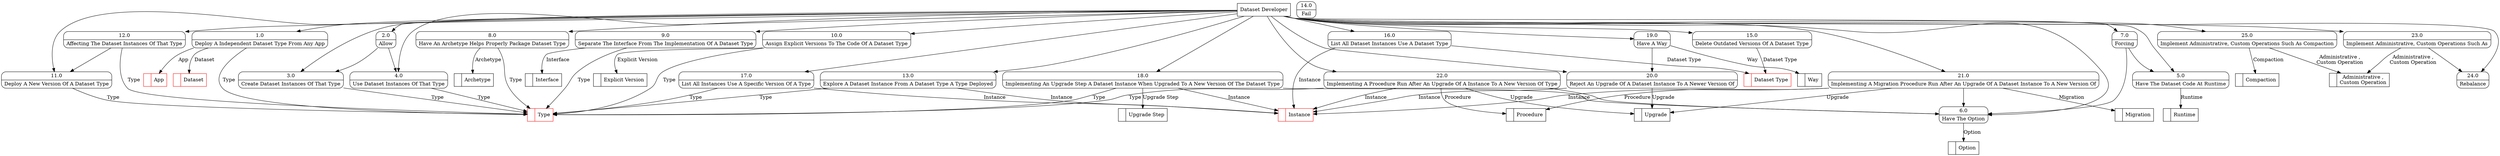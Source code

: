 digraph dfd2{ 
node[shape=record]
200 [label="<f0>  |<f1> App " color=red];
201 [label="<f0>  |<f1> Type " color=red];
202 [label="<f0>  |<f1> Option " ];
203 [label="<f0>  |<f1> Runtime " ];
204 [label="<f0>  |<f1> Dataset Type " color=red];
205 [label="<f0>  |<f1> Archetype " ];
206 [label="<f0>  |<f1> Interface " ];
207 [label="<f0>  |<f1> Explicit Version " ];
208 [label="<f0>  |<f1> Instance " color=red];
209 [label="<f0>  |<f1> Upgrade Step " ];
210 [label="<f0>  |<f1> Upgrade " ];
211 [label="<f0>  |<f1> Way " ];
212 [label="<f0>  |<f1> Procedure " ];
213 [label="<f0>  |<f1> Compaction " ];
214 [label="<f0>  |<f1> Administrative ,\nCustom Operation " ];
215 [label="<f0>  |<f1> Dataset " color=red];
216 [label="<f0>  |<f1> Migration " ];
217 [label="Dataset Developer" shape=box];
218 [label="{<f0> 1.0|<f1> Deploy A Independent Dataset Type From Any App }" shape=Mrecord];
219 [label="{<f0> 2.0|<f1> Allow }" shape=Mrecord];
220 [label="{<f0> 3.0|<f1> Create Dataset Instances Of That Type }" shape=Mrecord];
221 [label="{<f0> 4.0|<f1> Use Dataset Instances Of That Type }" shape=Mrecord];
222 [label="{<f0> 5.0|<f1> Have The Dataset Code At Runtime }" shape=Mrecord];
223 [label="{<f0> 6.0|<f1> Have The Option }" shape=Mrecord];
224 [label="{<f0> 7.0|<f1> Forcing }" shape=Mrecord];
225 [label="{<f0> 8.0|<f1> Have An Archetype Helps Properly Package Dataset Type }" shape=Mrecord];
226 [label="{<f0> 9.0|<f1> Separate The Interface From The Implementation Of A Dataset Type }" shape=Mrecord];
227 [label="{<f0> 10.0|<f1> Assign Explicit Versions To The Code Of A Dataset Type }" shape=Mrecord];
228 [label="{<f0> 11.0|<f1> Deploy A New Version Of A Dataset Type }" shape=Mrecord];
229 [label="{<f0> 12.0|<f1> Affecting The Dataset Instances Of That Type }" shape=Mrecord];
230 [label="{<f0> 13.0|<f1> Explore A Dataset Instance From A Dataset Type A Type Deployed }" shape=Mrecord];
231 [label="{<f0> 14.0|<f1> Fail }" shape=Mrecord];
232 [label="{<f0> 15.0|<f1> Delete Outdated Versions Of A Dataset Type }" shape=Mrecord];
233 [label="{<f0> 16.0|<f1> List All Dataset Instances Use A Dataset Type }" shape=Mrecord];
234 [label="{<f0> 17.0|<f1> List All Instances Use A Specific Version Of A Type }" shape=Mrecord];
235 [label="{<f0> 18.0|<f1> Implementing An Upgrade Step A Dataset Instance When Upgraded To A New Version Of The Dataset Type }" shape=Mrecord];
236 [label="{<f0> 19.0|<f1> Have A Way }" shape=Mrecord];
237 [label="{<f0> 20.0|<f1> Reject An Upgrade Of A Dataset Instance To A Newer Version Of }" shape=Mrecord];
238 [label="{<f0> 21.0|<f1> Implementing A Migration Procedure Run After An Upgrade Of A Dataset Instance To A New Version Of }" shape=Mrecord];
239 [label="{<f0> 22.0|<f1> Implementing A Procedure Run After An Upgrade Of A Instance To A New Version Of Type }" shape=Mrecord];
240 [label="{<f0> 23.0|<f1> Implement Administrative, Custom Operations Such As }" shape=Mrecord];
241 [label="{<f0> 24.0|<f1> Rebalance }" shape=Mrecord];
242 [label="{<f0> 25.0|<f1> Implement Administrative, Custom Operations Such As Compaction }" shape=Mrecord];
217 -> 218
217 -> 219
217 -> 220
217 -> 221
217 -> 222
217 -> 223
217 -> 224
217 -> 225
217 -> 226
217 -> 227
217 -> 228
217 -> 229
217 -> 230
217 -> 232
217 -> 233
217 -> 234
217 -> 235
217 -> 236
217 -> 237
217 -> 238
217 -> 239
217 -> 240
217 -> 241
217 -> 242
218 -> 200 [label="App"]
218 -> 201 [label="Type"]
219 -> 220
219 -> 221
220 -> 201 [label="Type"]
221 -> 201 [label="Type"]
222 -> 203 [label="Runtime"]
223 -> 202 [label="Option"]
224 -> 222
224 -> 223
225 -> 205 [label="Archetype"]
225 -> 201 [label="Type"]
226 -> 206 [label="Interface"]
226 -> 201 [label="Type"]
227 -> 207 [label="Explicit Version"]
227 -> 201 [label="Type"]
228 -> 201 [label="Type"]
229 -> 228
229 -> 201 [label="Type"]
230 -> 208 [label="Instance"]
230 -> 201 [label="Type"]
232 -> 204 [label="Dataset Type"]
233 -> 204 [label="Dataset Type"]
233 -> 208 [label="Instance"]
234 -> 208 [label="Instance"]
234 -> 201 [label="Type"]
235 -> 223
235 -> 209 [label="Upgrade Step"]
235 -> 208 [label="Instance"]
235 -> 201 [label="Type"]
236 -> 237
236 -> 211 [label="Way"]
237 -> 210 [label="Upgrade"]
237 -> 208 [label="Instance"]
238 -> 223
238 -> 208 [label="Instance"]
238 -> 210 [label="Upgrade"]
238 -> 212 [label="Procedure"]
239 -> 223
239 -> 212 [label="Procedure"]
239 -> 201 [label="Type"]
239 -> 208 [label="Instance"]
239 -> 210 [label="Upgrade"]
240 -> 241
240 -> 214 [label="Administrative ,\nCustom Operation"]
242 -> 214 [label="Administrative ,\nCustom Operation"]
242 -> 213 [label="Compaction"]
218 -> 215 [label="Dataset"]
238 -> 216 [label="Migration"]
}